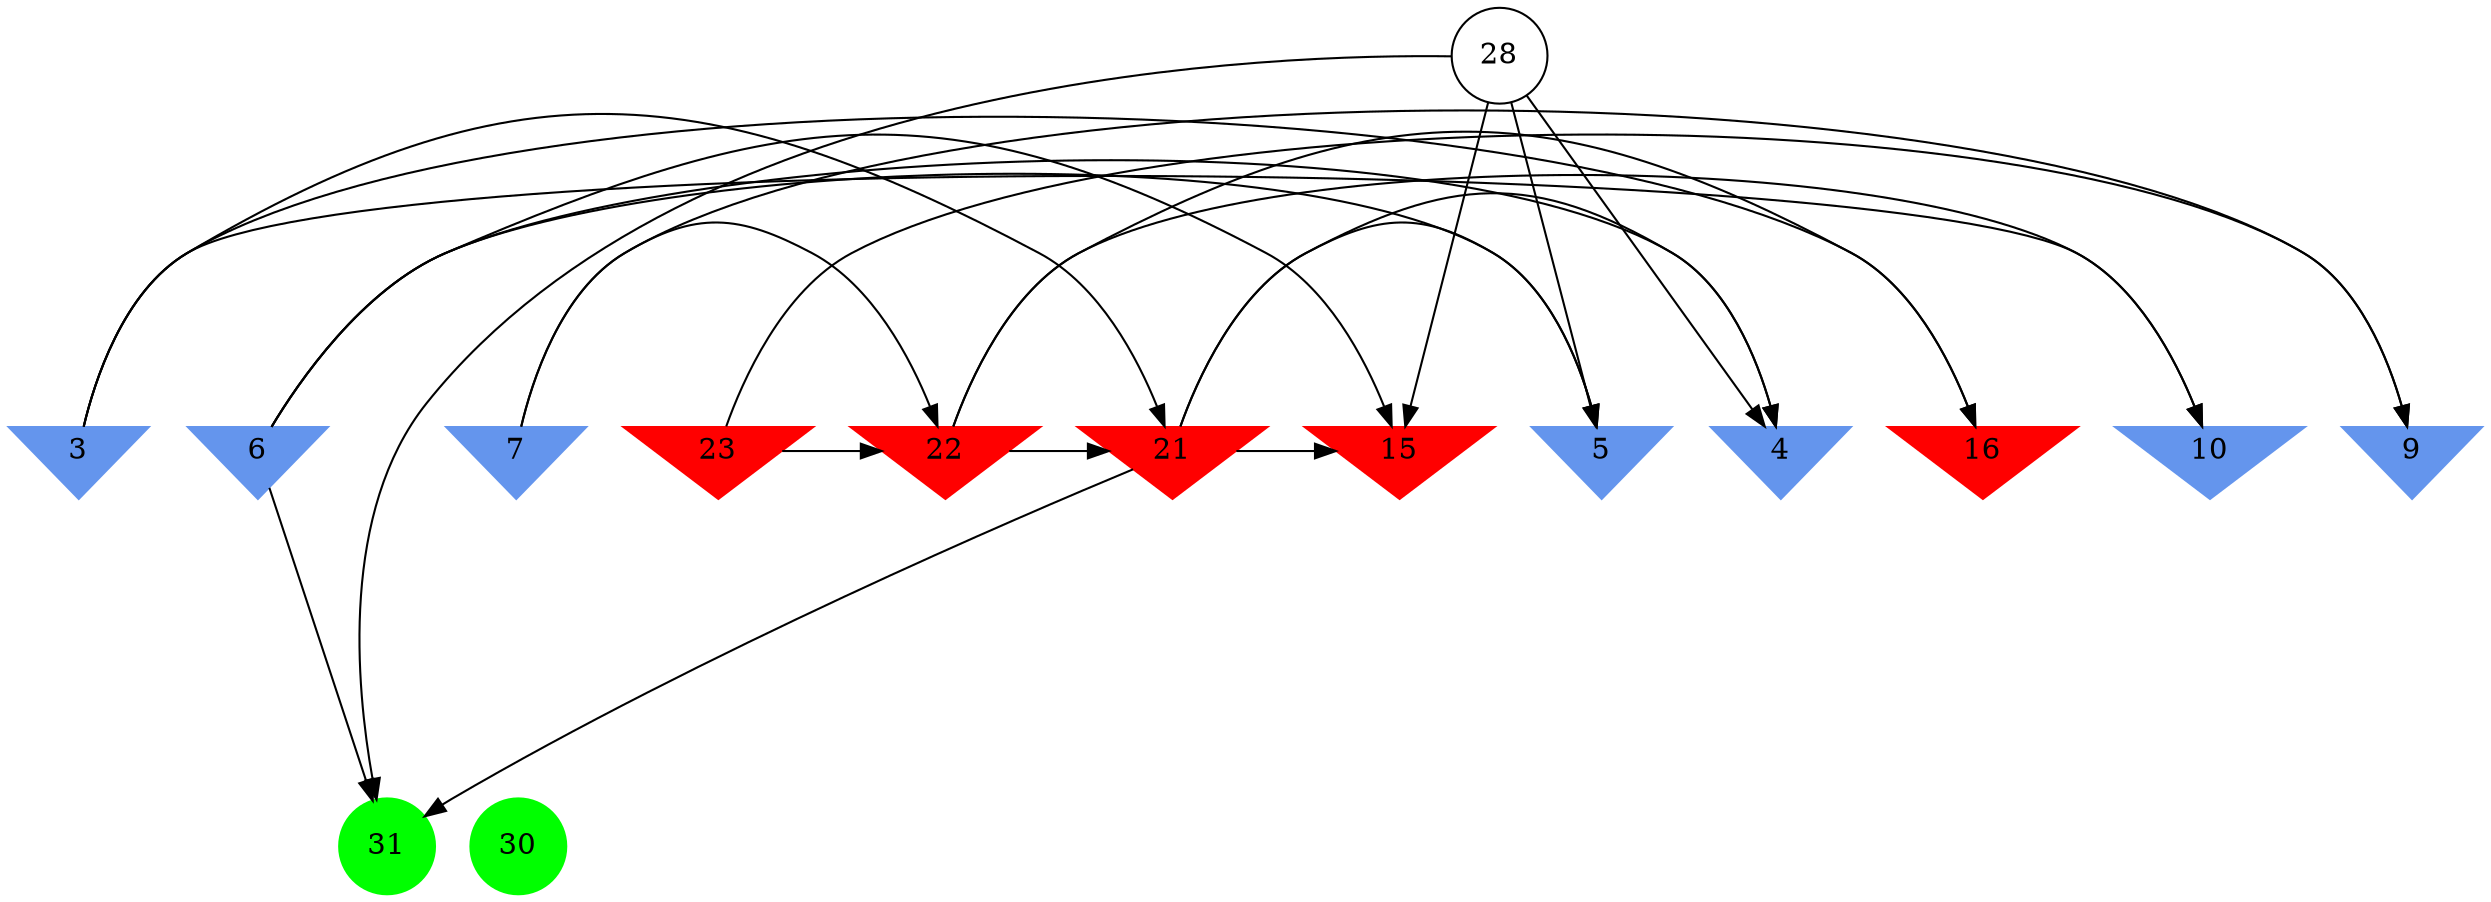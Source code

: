 digraph brain {
	ranksep=2.0;
	3 [shape=invtriangle,style=filled,color=cornflowerblue];
	4 [shape=invtriangle,style=filled,color=cornflowerblue];
	5 [shape=invtriangle,style=filled,color=cornflowerblue];
	6 [shape=invtriangle,style=filled,color=cornflowerblue];
	7 [shape=invtriangle,style=filled,color=cornflowerblue];
	9 [shape=invtriangle,style=filled,color=cornflowerblue];
	10 [shape=invtriangle,style=filled,color=cornflowerblue];
	15 [shape=invtriangle,style=filled,color=red];
	16 [shape=invtriangle,style=filled,color=red];
	21 [shape=invtriangle,style=filled,color=red];
	22 [shape=invtriangle,style=filled,color=red];
	23 [shape=invtriangle,style=filled,color=red];
	28 [shape=circle,color=black];
	30 [shape=circle,style=filled,color=green];
	31 [shape=circle,style=filled,color=green];
	23	->	22;
	23	->	9;
	7	->	22;
	7	->	9;
	6	->	4;
	6	->	15;
	6	->	5;
	6	->	31;
	21	->	4;
	21	->	15;
	21	->	5;
	21	->	31;
	28	->	4;
	28	->	15;
	28	->	5;
	28	->	31;
	3	->	16;
	3	->	10;
	3	->	21;
	22	->	16;
	22	->	10;
	22	->	21;
	{ rank=same; 3; 4; 5; 6; 7; 9; 10; 15; 16; 21; 22; 23; }
	{ rank=same; 28; }
	{ rank=same; 30; 31; }
}
